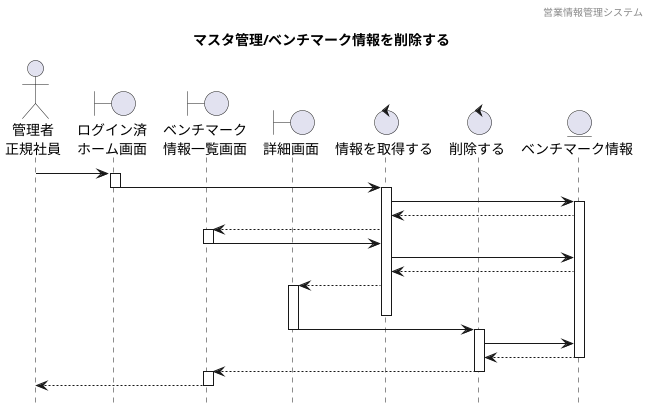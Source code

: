 @startuml ../../images/ベンチマークマスタ/ベンチマークマスタ管理_削除

hide footbox
header 営業情報管理システム
title マスタ管理/ベンチマーク情報を削除する

' actor "" as 
actor "管理者\n正規社員" as a1 

' boundary "" as 
boundary "ログイン済\nホーム画面" as b1
boundary "ベンチマーク\n情報一覧画面" as b2
boundary "詳細画面" as b3

' control "" as c
control "情報を取得する" as c1
' ↑ベンチマークマスタ情報を取得するだったんだけど変更していいかな
control "削除する" as c2

' entity "" as e
entity "ベンチマーク情報" as e1

a1 -> b1
activate b1
b1 -> c1
deactivate b1
activate c1
c1 -> e1
activate e1
e1 --> c1
c1 --> b2
activate b2
b2 -> c1
deactivate b2
c1 -> e1
e1 --> c1
c1 --> b3
activate b3
deactivate c1
b3 -> c2
deactivate b3
activate c2
c2 -> e1
e1 --> c2
deactivate e1
c2 --> b2
deactivate c2
activate b2
b2 --> a1 
deactivate b2


@enduml
